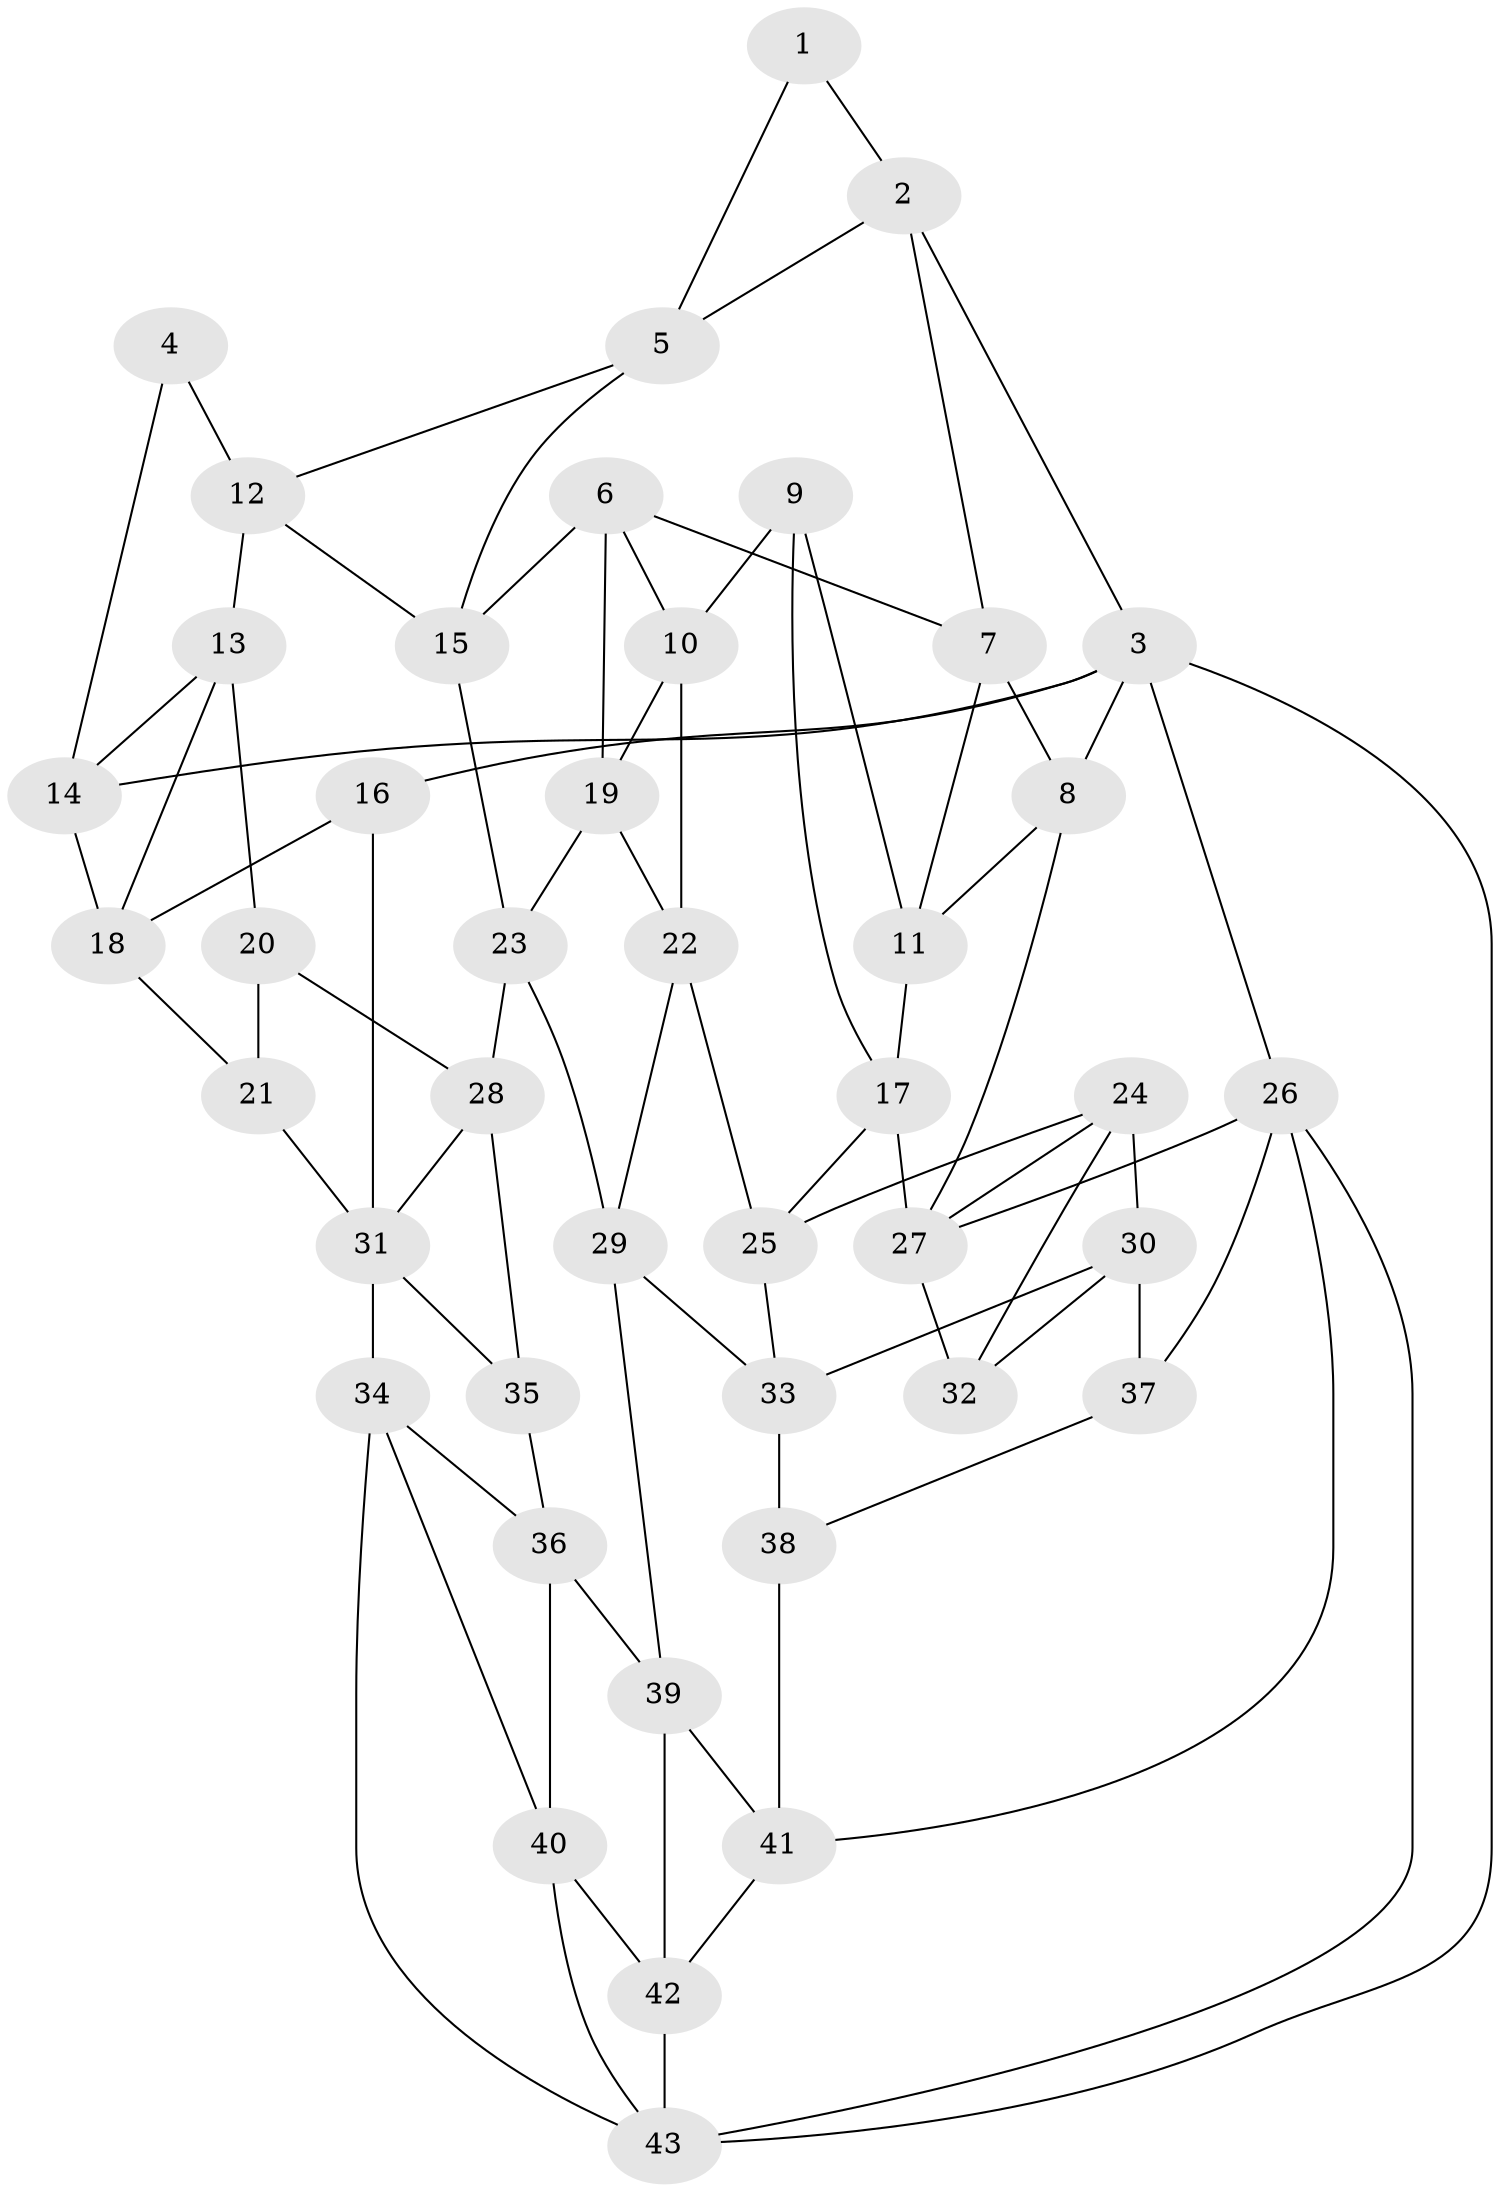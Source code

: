 // original degree distribution, {3: 0.023255813953488372, 4: 0.23255813953488372, 5: 0.5348837209302325, 6: 0.20930232558139536}
// Generated by graph-tools (version 1.1) at 2025/48/03/06/25 01:48:58]
// undirected, 43 vertices, 83 edges
graph export_dot {
graph [start="1"]
  node [color=gray90,style=filled];
  1;
  2;
  3;
  4;
  5;
  6;
  7;
  8;
  9;
  10;
  11;
  12;
  13;
  14;
  15;
  16;
  17;
  18;
  19;
  20;
  21;
  22;
  23;
  24;
  25;
  26;
  27;
  28;
  29;
  30;
  31;
  32;
  33;
  34;
  35;
  36;
  37;
  38;
  39;
  40;
  41;
  42;
  43;
  1 -- 2 [weight=1.0];
  1 -- 5 [weight=1.0];
  2 -- 3 [weight=1.0];
  2 -- 5 [weight=1.0];
  2 -- 7 [weight=1.0];
  3 -- 8 [weight=1.0];
  3 -- 14 [weight=1.0];
  3 -- 16 [weight=1.0];
  3 -- 26 [weight=1.0];
  3 -- 43 [weight=1.0];
  4 -- 12 [weight=1.0];
  4 -- 14 [weight=1.0];
  5 -- 12 [weight=1.0];
  5 -- 15 [weight=1.0];
  6 -- 7 [weight=1.0];
  6 -- 10 [weight=1.0];
  6 -- 15 [weight=1.0];
  6 -- 19 [weight=1.0];
  7 -- 8 [weight=1.0];
  7 -- 11 [weight=1.0];
  8 -- 11 [weight=1.0];
  8 -- 27 [weight=1.0];
  9 -- 10 [weight=1.0];
  9 -- 11 [weight=1.0];
  9 -- 17 [weight=1.0];
  10 -- 19 [weight=1.0];
  10 -- 22 [weight=1.0];
  11 -- 17 [weight=1.0];
  12 -- 13 [weight=1.0];
  12 -- 15 [weight=1.0];
  13 -- 14 [weight=1.0];
  13 -- 18 [weight=1.0];
  13 -- 20 [weight=1.0];
  14 -- 18 [weight=1.0];
  15 -- 23 [weight=1.0];
  16 -- 18 [weight=1.0];
  16 -- 31 [weight=1.0];
  17 -- 25 [weight=1.0];
  17 -- 27 [weight=1.0];
  18 -- 21 [weight=1.0];
  19 -- 22 [weight=1.0];
  19 -- 23 [weight=1.0];
  20 -- 21 [weight=1.0];
  20 -- 28 [weight=1.0];
  21 -- 31 [weight=2.0];
  22 -- 25 [weight=1.0];
  22 -- 29 [weight=1.0];
  23 -- 28 [weight=1.0];
  23 -- 29 [weight=1.0];
  24 -- 25 [weight=1.0];
  24 -- 27 [weight=1.0];
  24 -- 30 [weight=1.0];
  24 -- 32 [weight=1.0];
  25 -- 33 [weight=1.0];
  26 -- 27 [weight=1.0];
  26 -- 37 [weight=1.0];
  26 -- 41 [weight=1.0];
  26 -- 43 [weight=1.0];
  27 -- 32 [weight=2.0];
  28 -- 31 [weight=1.0];
  28 -- 35 [weight=1.0];
  29 -- 33 [weight=1.0];
  29 -- 39 [weight=1.0];
  30 -- 32 [weight=1.0];
  30 -- 33 [weight=1.0];
  30 -- 37 [weight=1.0];
  31 -- 34 [weight=1.0];
  31 -- 35 [weight=1.0];
  33 -- 38 [weight=2.0];
  34 -- 36 [weight=1.0];
  34 -- 40 [weight=1.0];
  34 -- 43 [weight=1.0];
  35 -- 36 [weight=1.0];
  36 -- 39 [weight=1.0];
  36 -- 40 [weight=1.0];
  37 -- 38 [weight=1.0];
  38 -- 41 [weight=1.0];
  39 -- 41 [weight=1.0];
  39 -- 42 [weight=1.0];
  40 -- 42 [weight=1.0];
  40 -- 43 [weight=1.0];
  41 -- 42 [weight=1.0];
  42 -- 43 [weight=1.0];
}
